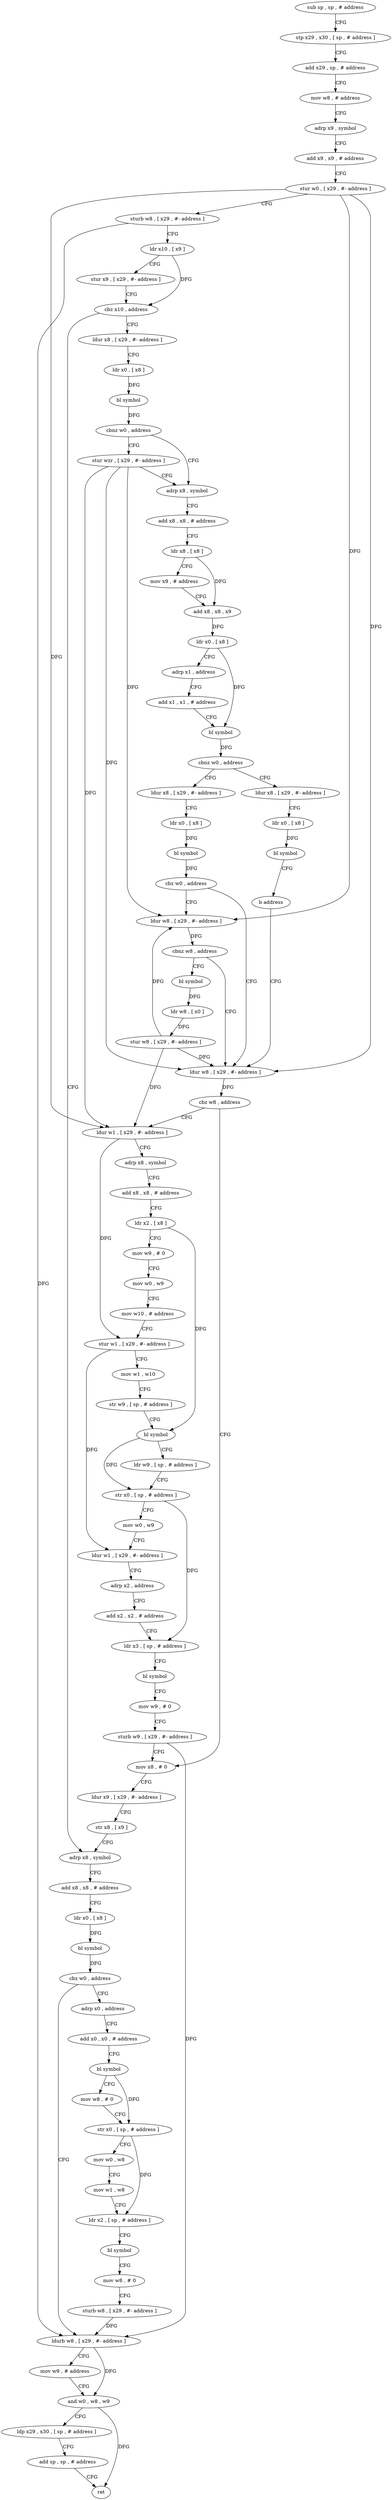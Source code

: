 digraph "func" {
"4219168" [label = "sub sp , sp , # address" ]
"4219172" [label = "stp x29 , x30 , [ sp , # address ]" ]
"4219176" [label = "add x29 , sp , # address" ]
"4219180" [label = "mov w8 , # address" ]
"4219184" [label = "adrp x9 , symbol" ]
"4219188" [label = "add x9 , x9 , # address" ]
"4219192" [label = "stur w0 , [ x29 , #- address ]" ]
"4219196" [label = "sturb w8 , [ x29 , #- address ]" ]
"4219200" [label = "ldr x10 , [ x9 ]" ]
"4219204" [label = "stur x9 , [ x29 , #- address ]" ]
"4219208" [label = "cbz x10 , address" ]
"4219428" [label = "adrp x8 , symbol" ]
"4219212" [label = "ldur x8 , [ x29 , #- address ]" ]
"4219432" [label = "add x8 , x8 , # address" ]
"4219436" [label = "ldr x0 , [ x8 ]" ]
"4219440" [label = "bl symbol" ]
"4219444" [label = "cbz w0 , address" ]
"4219492" [label = "ldurb w8 , [ x29 , #- address ]" ]
"4219448" [label = "adrp x0 , address" ]
"4219216" [label = "ldr x0 , [ x8 ]" ]
"4219220" [label = "bl symbol" ]
"4219224" [label = "cbnz w0 , address" ]
"4219232" [label = "adrp x8 , symbol" ]
"4219228" [label = "stur wzr , [ x29 , #- address ]" ]
"4219496" [label = "mov w9 , # address" ]
"4219500" [label = "and w0 , w8 , w9" ]
"4219504" [label = "ldp x29 , x30 , [ sp , # address ]" ]
"4219508" [label = "add sp , sp , # address" ]
"4219512" [label = "ret" ]
"4219452" [label = "add x0 , x0 , # address" ]
"4219456" [label = "bl symbol" ]
"4219460" [label = "mov w8 , # 0" ]
"4219464" [label = "str x0 , [ sp , # address ]" ]
"4219468" [label = "mov w0 , w8" ]
"4219472" [label = "mov w1 , w8" ]
"4219476" [label = "ldr x2 , [ sp , # address ]" ]
"4219480" [label = "bl symbol" ]
"4219484" [label = "mov w8 , # 0" ]
"4219488" [label = "sturb w8 , [ x29 , #- address ]" ]
"4219236" [label = "add x8 , x8 , # address" ]
"4219240" [label = "ldr x8 , [ x8 ]" ]
"4219244" [label = "mov x9 , # address" ]
"4219248" [label = "add x8 , x8 , x9" ]
"4219252" [label = "ldr x0 , [ x8 ]" ]
"4219256" [label = "adrp x1 , address" ]
"4219260" [label = "add x1 , x1 , # address" ]
"4219264" [label = "bl symbol" ]
"4219268" [label = "cbnz w0 , address" ]
"4219288" [label = "ldur x8 , [ x29 , #- address ]" ]
"4219272" [label = "ldur x8 , [ x29 , #- address ]" ]
"4219292" [label = "ldr x0 , [ x8 ]" ]
"4219296" [label = "bl symbol" ]
"4219300" [label = "cbz w0 , address" ]
"4219324" [label = "ldur w8 , [ x29 , #- address ]" ]
"4219304" [label = "ldur w8 , [ x29 , #- address ]" ]
"4219276" [label = "ldr x0 , [ x8 ]" ]
"4219280" [label = "bl symbol" ]
"4219284" [label = "b address" ]
"4219328" [label = "cbz w8 , address" ]
"4219416" [label = "mov x8 , # 0" ]
"4219332" [label = "ldur w1 , [ x29 , #- address ]" ]
"4219308" [label = "cbnz w8 , address" ]
"4219312" [label = "bl symbol" ]
"4219420" [label = "ldur x9 , [ x29 , #- address ]" ]
"4219424" [label = "str x8 , [ x9 ]" ]
"4219336" [label = "adrp x8 , symbol" ]
"4219340" [label = "add x8 , x8 , # address" ]
"4219344" [label = "ldr x2 , [ x8 ]" ]
"4219348" [label = "mov w9 , # 0" ]
"4219352" [label = "mov w0 , w9" ]
"4219356" [label = "mov w10 , # address" ]
"4219360" [label = "stur w1 , [ x29 , #- address ]" ]
"4219364" [label = "mov w1 , w10" ]
"4219368" [label = "str w9 , [ sp , # address ]" ]
"4219372" [label = "bl symbol" ]
"4219376" [label = "ldr w9 , [ sp , # address ]" ]
"4219380" [label = "str x0 , [ sp , # address ]" ]
"4219384" [label = "mov w0 , w9" ]
"4219388" [label = "ldur w1 , [ x29 , #- address ]" ]
"4219392" [label = "adrp x2 , address" ]
"4219396" [label = "add x2 , x2 , # address" ]
"4219400" [label = "ldr x3 , [ sp , # address ]" ]
"4219404" [label = "bl symbol" ]
"4219408" [label = "mov w9 , # 0" ]
"4219412" [label = "sturb w9 , [ x29 , #- address ]" ]
"4219316" [label = "ldr w8 , [ x0 ]" ]
"4219320" [label = "stur w8 , [ x29 , #- address ]" ]
"4219168" -> "4219172" [ label = "CFG" ]
"4219172" -> "4219176" [ label = "CFG" ]
"4219176" -> "4219180" [ label = "CFG" ]
"4219180" -> "4219184" [ label = "CFG" ]
"4219184" -> "4219188" [ label = "CFG" ]
"4219188" -> "4219192" [ label = "CFG" ]
"4219192" -> "4219196" [ label = "CFG" ]
"4219192" -> "4219324" [ label = "DFG" ]
"4219192" -> "4219304" [ label = "DFG" ]
"4219192" -> "4219332" [ label = "DFG" ]
"4219196" -> "4219200" [ label = "CFG" ]
"4219196" -> "4219492" [ label = "DFG" ]
"4219200" -> "4219204" [ label = "CFG" ]
"4219200" -> "4219208" [ label = "DFG" ]
"4219204" -> "4219208" [ label = "CFG" ]
"4219208" -> "4219428" [ label = "CFG" ]
"4219208" -> "4219212" [ label = "CFG" ]
"4219428" -> "4219432" [ label = "CFG" ]
"4219212" -> "4219216" [ label = "CFG" ]
"4219432" -> "4219436" [ label = "CFG" ]
"4219436" -> "4219440" [ label = "DFG" ]
"4219440" -> "4219444" [ label = "DFG" ]
"4219444" -> "4219492" [ label = "CFG" ]
"4219444" -> "4219448" [ label = "CFG" ]
"4219492" -> "4219496" [ label = "CFG" ]
"4219492" -> "4219500" [ label = "DFG" ]
"4219448" -> "4219452" [ label = "CFG" ]
"4219216" -> "4219220" [ label = "DFG" ]
"4219220" -> "4219224" [ label = "DFG" ]
"4219224" -> "4219232" [ label = "CFG" ]
"4219224" -> "4219228" [ label = "CFG" ]
"4219232" -> "4219236" [ label = "CFG" ]
"4219228" -> "4219232" [ label = "CFG" ]
"4219228" -> "4219324" [ label = "DFG" ]
"4219228" -> "4219304" [ label = "DFG" ]
"4219228" -> "4219332" [ label = "DFG" ]
"4219496" -> "4219500" [ label = "CFG" ]
"4219500" -> "4219504" [ label = "CFG" ]
"4219500" -> "4219512" [ label = "DFG" ]
"4219504" -> "4219508" [ label = "CFG" ]
"4219508" -> "4219512" [ label = "CFG" ]
"4219452" -> "4219456" [ label = "CFG" ]
"4219456" -> "4219460" [ label = "CFG" ]
"4219456" -> "4219464" [ label = "DFG" ]
"4219460" -> "4219464" [ label = "CFG" ]
"4219464" -> "4219468" [ label = "CFG" ]
"4219464" -> "4219476" [ label = "DFG" ]
"4219468" -> "4219472" [ label = "CFG" ]
"4219472" -> "4219476" [ label = "CFG" ]
"4219476" -> "4219480" [ label = "CFG" ]
"4219480" -> "4219484" [ label = "CFG" ]
"4219484" -> "4219488" [ label = "CFG" ]
"4219488" -> "4219492" [ label = "DFG" ]
"4219236" -> "4219240" [ label = "CFG" ]
"4219240" -> "4219244" [ label = "CFG" ]
"4219240" -> "4219248" [ label = "DFG" ]
"4219244" -> "4219248" [ label = "CFG" ]
"4219248" -> "4219252" [ label = "DFG" ]
"4219252" -> "4219256" [ label = "CFG" ]
"4219252" -> "4219264" [ label = "DFG" ]
"4219256" -> "4219260" [ label = "CFG" ]
"4219260" -> "4219264" [ label = "CFG" ]
"4219264" -> "4219268" [ label = "DFG" ]
"4219268" -> "4219288" [ label = "CFG" ]
"4219268" -> "4219272" [ label = "CFG" ]
"4219288" -> "4219292" [ label = "CFG" ]
"4219272" -> "4219276" [ label = "CFG" ]
"4219292" -> "4219296" [ label = "DFG" ]
"4219296" -> "4219300" [ label = "DFG" ]
"4219300" -> "4219324" [ label = "CFG" ]
"4219300" -> "4219304" [ label = "CFG" ]
"4219324" -> "4219328" [ label = "DFG" ]
"4219304" -> "4219308" [ label = "DFG" ]
"4219276" -> "4219280" [ label = "DFG" ]
"4219280" -> "4219284" [ label = "CFG" ]
"4219284" -> "4219324" [ label = "CFG" ]
"4219328" -> "4219416" [ label = "CFG" ]
"4219328" -> "4219332" [ label = "CFG" ]
"4219416" -> "4219420" [ label = "CFG" ]
"4219332" -> "4219336" [ label = "CFG" ]
"4219332" -> "4219360" [ label = "DFG" ]
"4219308" -> "4219324" [ label = "CFG" ]
"4219308" -> "4219312" [ label = "CFG" ]
"4219312" -> "4219316" [ label = "DFG" ]
"4219420" -> "4219424" [ label = "CFG" ]
"4219424" -> "4219428" [ label = "CFG" ]
"4219336" -> "4219340" [ label = "CFG" ]
"4219340" -> "4219344" [ label = "CFG" ]
"4219344" -> "4219348" [ label = "CFG" ]
"4219344" -> "4219372" [ label = "DFG" ]
"4219348" -> "4219352" [ label = "CFG" ]
"4219352" -> "4219356" [ label = "CFG" ]
"4219356" -> "4219360" [ label = "CFG" ]
"4219360" -> "4219364" [ label = "CFG" ]
"4219360" -> "4219388" [ label = "DFG" ]
"4219364" -> "4219368" [ label = "CFG" ]
"4219368" -> "4219372" [ label = "CFG" ]
"4219372" -> "4219376" [ label = "CFG" ]
"4219372" -> "4219380" [ label = "DFG" ]
"4219376" -> "4219380" [ label = "CFG" ]
"4219380" -> "4219384" [ label = "CFG" ]
"4219380" -> "4219400" [ label = "DFG" ]
"4219384" -> "4219388" [ label = "CFG" ]
"4219388" -> "4219392" [ label = "CFG" ]
"4219392" -> "4219396" [ label = "CFG" ]
"4219396" -> "4219400" [ label = "CFG" ]
"4219400" -> "4219404" [ label = "CFG" ]
"4219404" -> "4219408" [ label = "CFG" ]
"4219408" -> "4219412" [ label = "CFG" ]
"4219412" -> "4219416" [ label = "CFG" ]
"4219412" -> "4219492" [ label = "DFG" ]
"4219316" -> "4219320" [ label = "DFG" ]
"4219320" -> "4219324" [ label = "DFG" ]
"4219320" -> "4219304" [ label = "DFG" ]
"4219320" -> "4219332" [ label = "DFG" ]
}
